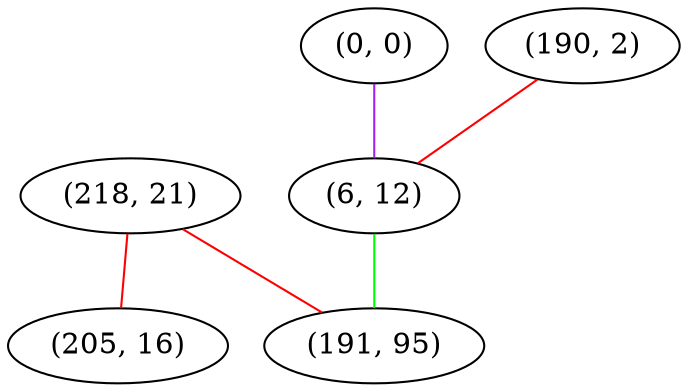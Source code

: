 graph "" {
"(218, 21)";
"(0, 0)";
"(190, 2)";
"(205, 16)";
"(6, 12)";
"(191, 95)";
"(218, 21)" -- "(191, 95)"  [color=red, key=0, weight=1];
"(218, 21)" -- "(205, 16)"  [color=red, key=0, weight=1];
"(0, 0)" -- "(6, 12)"  [color=purple, key=0, weight=4];
"(190, 2)" -- "(6, 12)"  [color=red, key=0, weight=1];
"(6, 12)" -- "(191, 95)"  [color=green, key=0, weight=2];
}
